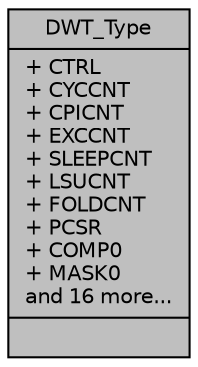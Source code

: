 digraph "DWT_Type"
{
  edge [fontname="Helvetica",fontsize="10",labelfontname="Helvetica",labelfontsize="10"];
  node [fontname="Helvetica",fontsize="10",shape=record];
  Node1 [label="{DWT_Type\n|+ CTRL\l+ CYCCNT\l+ CPICNT\l+ EXCCNT\l+ SLEEPCNT\l+ LSUCNT\l+ FOLDCNT\l+ PCSR\l+ COMP0\l+ MASK0\land 16 more...\l|}",height=0.2,width=0.4,color="black", fillcolor="grey75", style="filled", fontcolor="black"];
}
